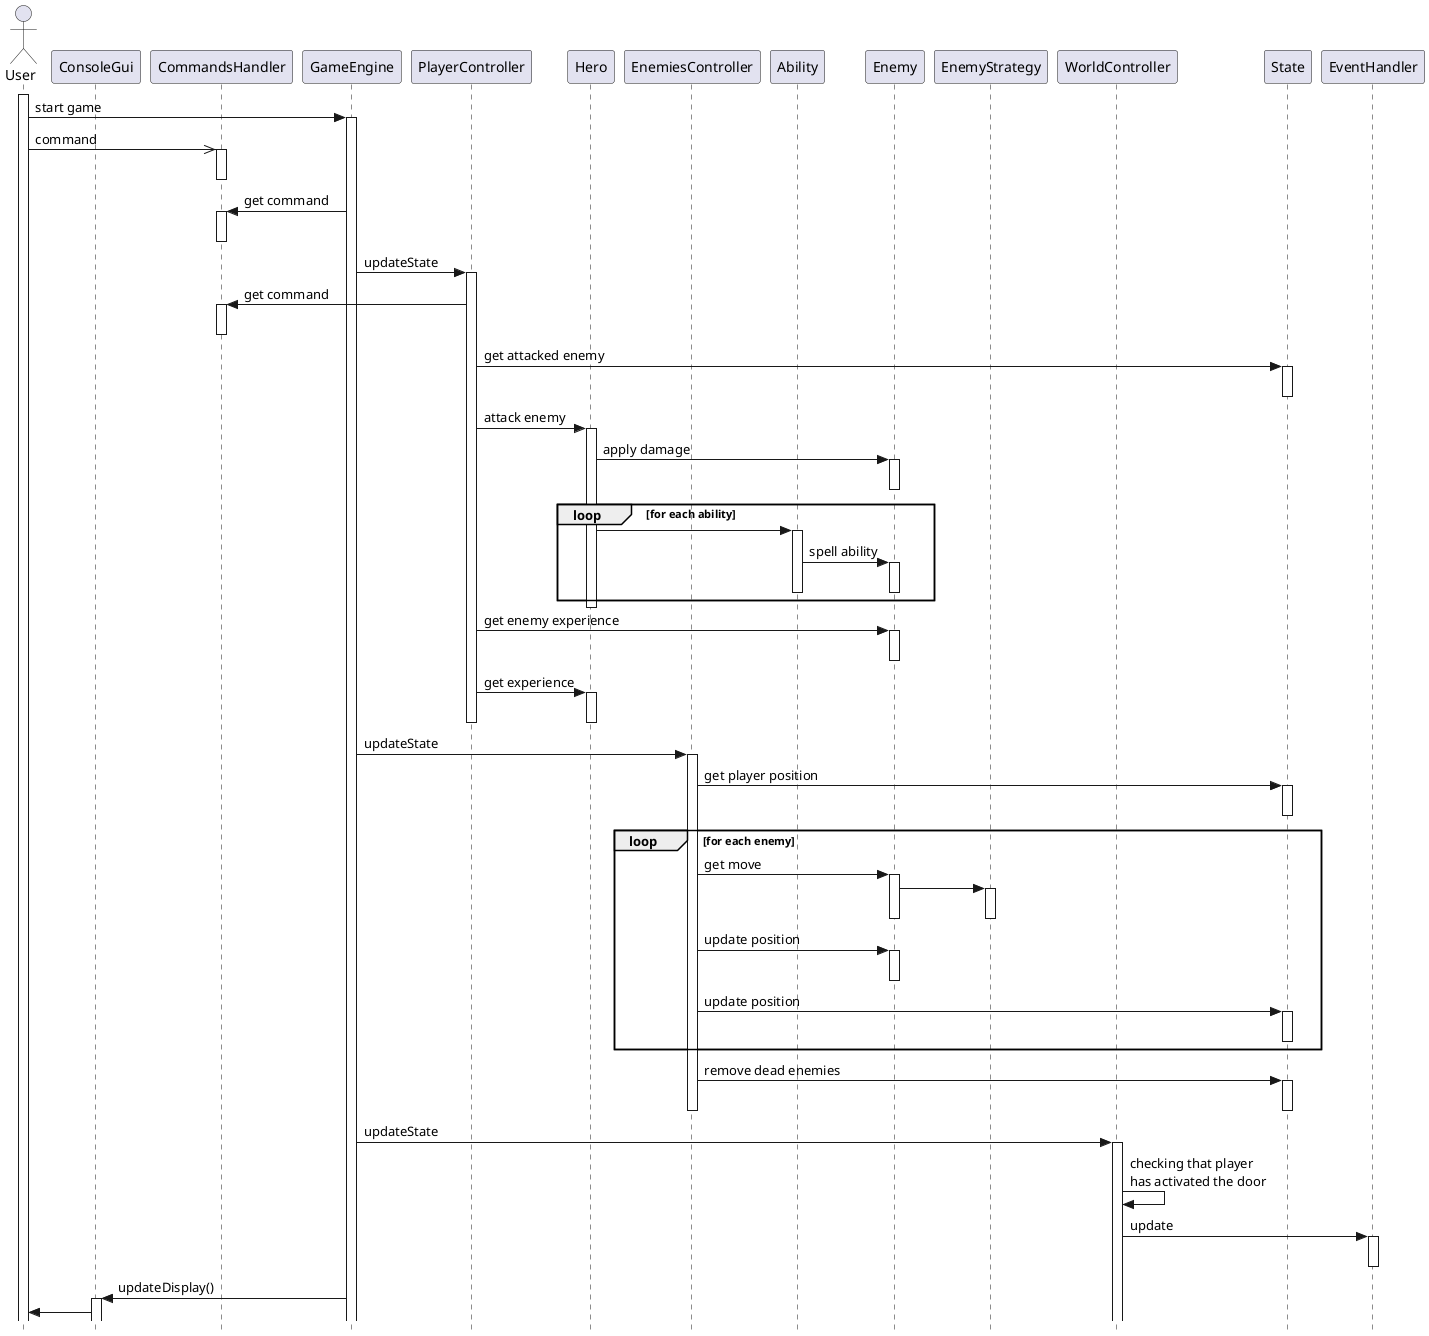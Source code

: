 @startuml
'https://plantuml.com/sequence-diagram


skinparam style strictuml
actor User
participant ConsoleGui
participant CommandsHandler
participant GameEngine
participant PlayerController
participant Hero
participant EnemiesController
participant Ability
participant Enemy
participant EnemyStrategy
participant WorldController
participant State
participant EventHandler


activate User
User -> GameEngine : start game
activate GameEngine
User ->> CommandsHandler : command
activate CommandsHandler
deactivate CommandsHandler

GameEngine -> CommandsHandler : get command
activate CommandsHandler
'GameEngine <<- CommandsHandler
deactivate CommandsHandler

GameEngine -> PlayerController : updateState
activate PlayerController
PlayerController -> CommandsHandler : get command
activate CommandsHandler
'CommandsHandler ->> PlayerController
deactivate CommandsHandler

PlayerController -> State : get attacked enemy
activate State
deactivate State
PlayerController -> Hero : attack enemy
activate Hero
Hero -> Enemy : apply damage
activate Enemy
deactivate Enemy
loop for each ability
    Hero -> Ability
    activate Ability
    Ability -> Enemy : spell ability
    activate Enemy
    deactivate Enemy
    deactivate Ability
end
deactivate Hero
PlayerController -> Enemy : get enemy experience
activate Enemy
deactivate Enemy
PlayerController -> Hero : get experience
activate Hero
deactivate Hero
deactivate PlayerController

GameEngine -> EnemiesController : updateState
activate EnemiesController
EnemiesController -> State : get player position
activate State
deactivate State
loop for each enemy
    EnemiesController -> Enemy : get move
    activate Enemy
    Enemy -> EnemyStrategy
    activate EnemyStrategy
    deactivate EnemyStrategy
    deactivate Enemy
    EnemiesController -> Enemy : update position
    activate Enemy
    deactivate Enemy
    EnemiesController -> State : update position
    activate State
    deactivate State
end
EnemiesController -> State : remove dead enemies
activate State
deactivate State
deactivate EnemiesController

GameEngine -> WorldController : updateState
activate WorldController
WorldController -> WorldController : checking that player\nhas activated the door
WorldController -> EventHandler : update
activate EventHandler
deactivate EventHandler

GameEngine -> ConsoleGui : updateDisplay()
activate ConsoleGui
ConsoleGui -> User





@enduml
